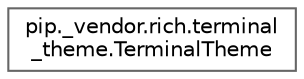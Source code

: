 digraph "Graphical Class Hierarchy"
{
 // LATEX_PDF_SIZE
  bgcolor="transparent";
  edge [fontname=Helvetica,fontsize=10,labelfontname=Helvetica,labelfontsize=10];
  node [fontname=Helvetica,fontsize=10,shape=box,height=0.2,width=0.4];
  rankdir="LR";
  Node0 [id="Node000000",label="pip._vendor.rich.terminal\l_theme.TerminalTheme",height=0.2,width=0.4,color="grey40", fillcolor="white", style="filled",URL="$classpip_1_1__vendor_1_1rich_1_1terminal__theme_1_1_terminal_theme.html",tooltip=" "];
}
